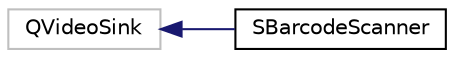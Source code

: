 digraph "Graphical Class Hierarchy"
{
 // INTERACTIVE_SVG=YES
 // LATEX_PDF_SIZE
  edge [fontname="Helvetica",fontsize="10",labelfontname="Helvetica",labelfontsize="10"];
  node [fontname="Helvetica",fontsize="10",shape=record];
  rankdir="LR";
  Node3 [label="QVideoSink",height=0.2,width=0.4,color="grey75", fillcolor="white", style="filled",tooltip=" "];
  Node3 -> Node0 [dir="back",color="midnightblue",fontsize="10",style="solid",fontname="Helvetica"];
  Node0 [label="SBarcodeScanner",height=0.2,width=0.4,color="black", fillcolor="white", style="filled",URL="$df/d06/class_s_barcode_scanner.html",tooltip="The SBarcodeScanner class is a custom class that allows image processing with the cooperation of QML ..."];
}
